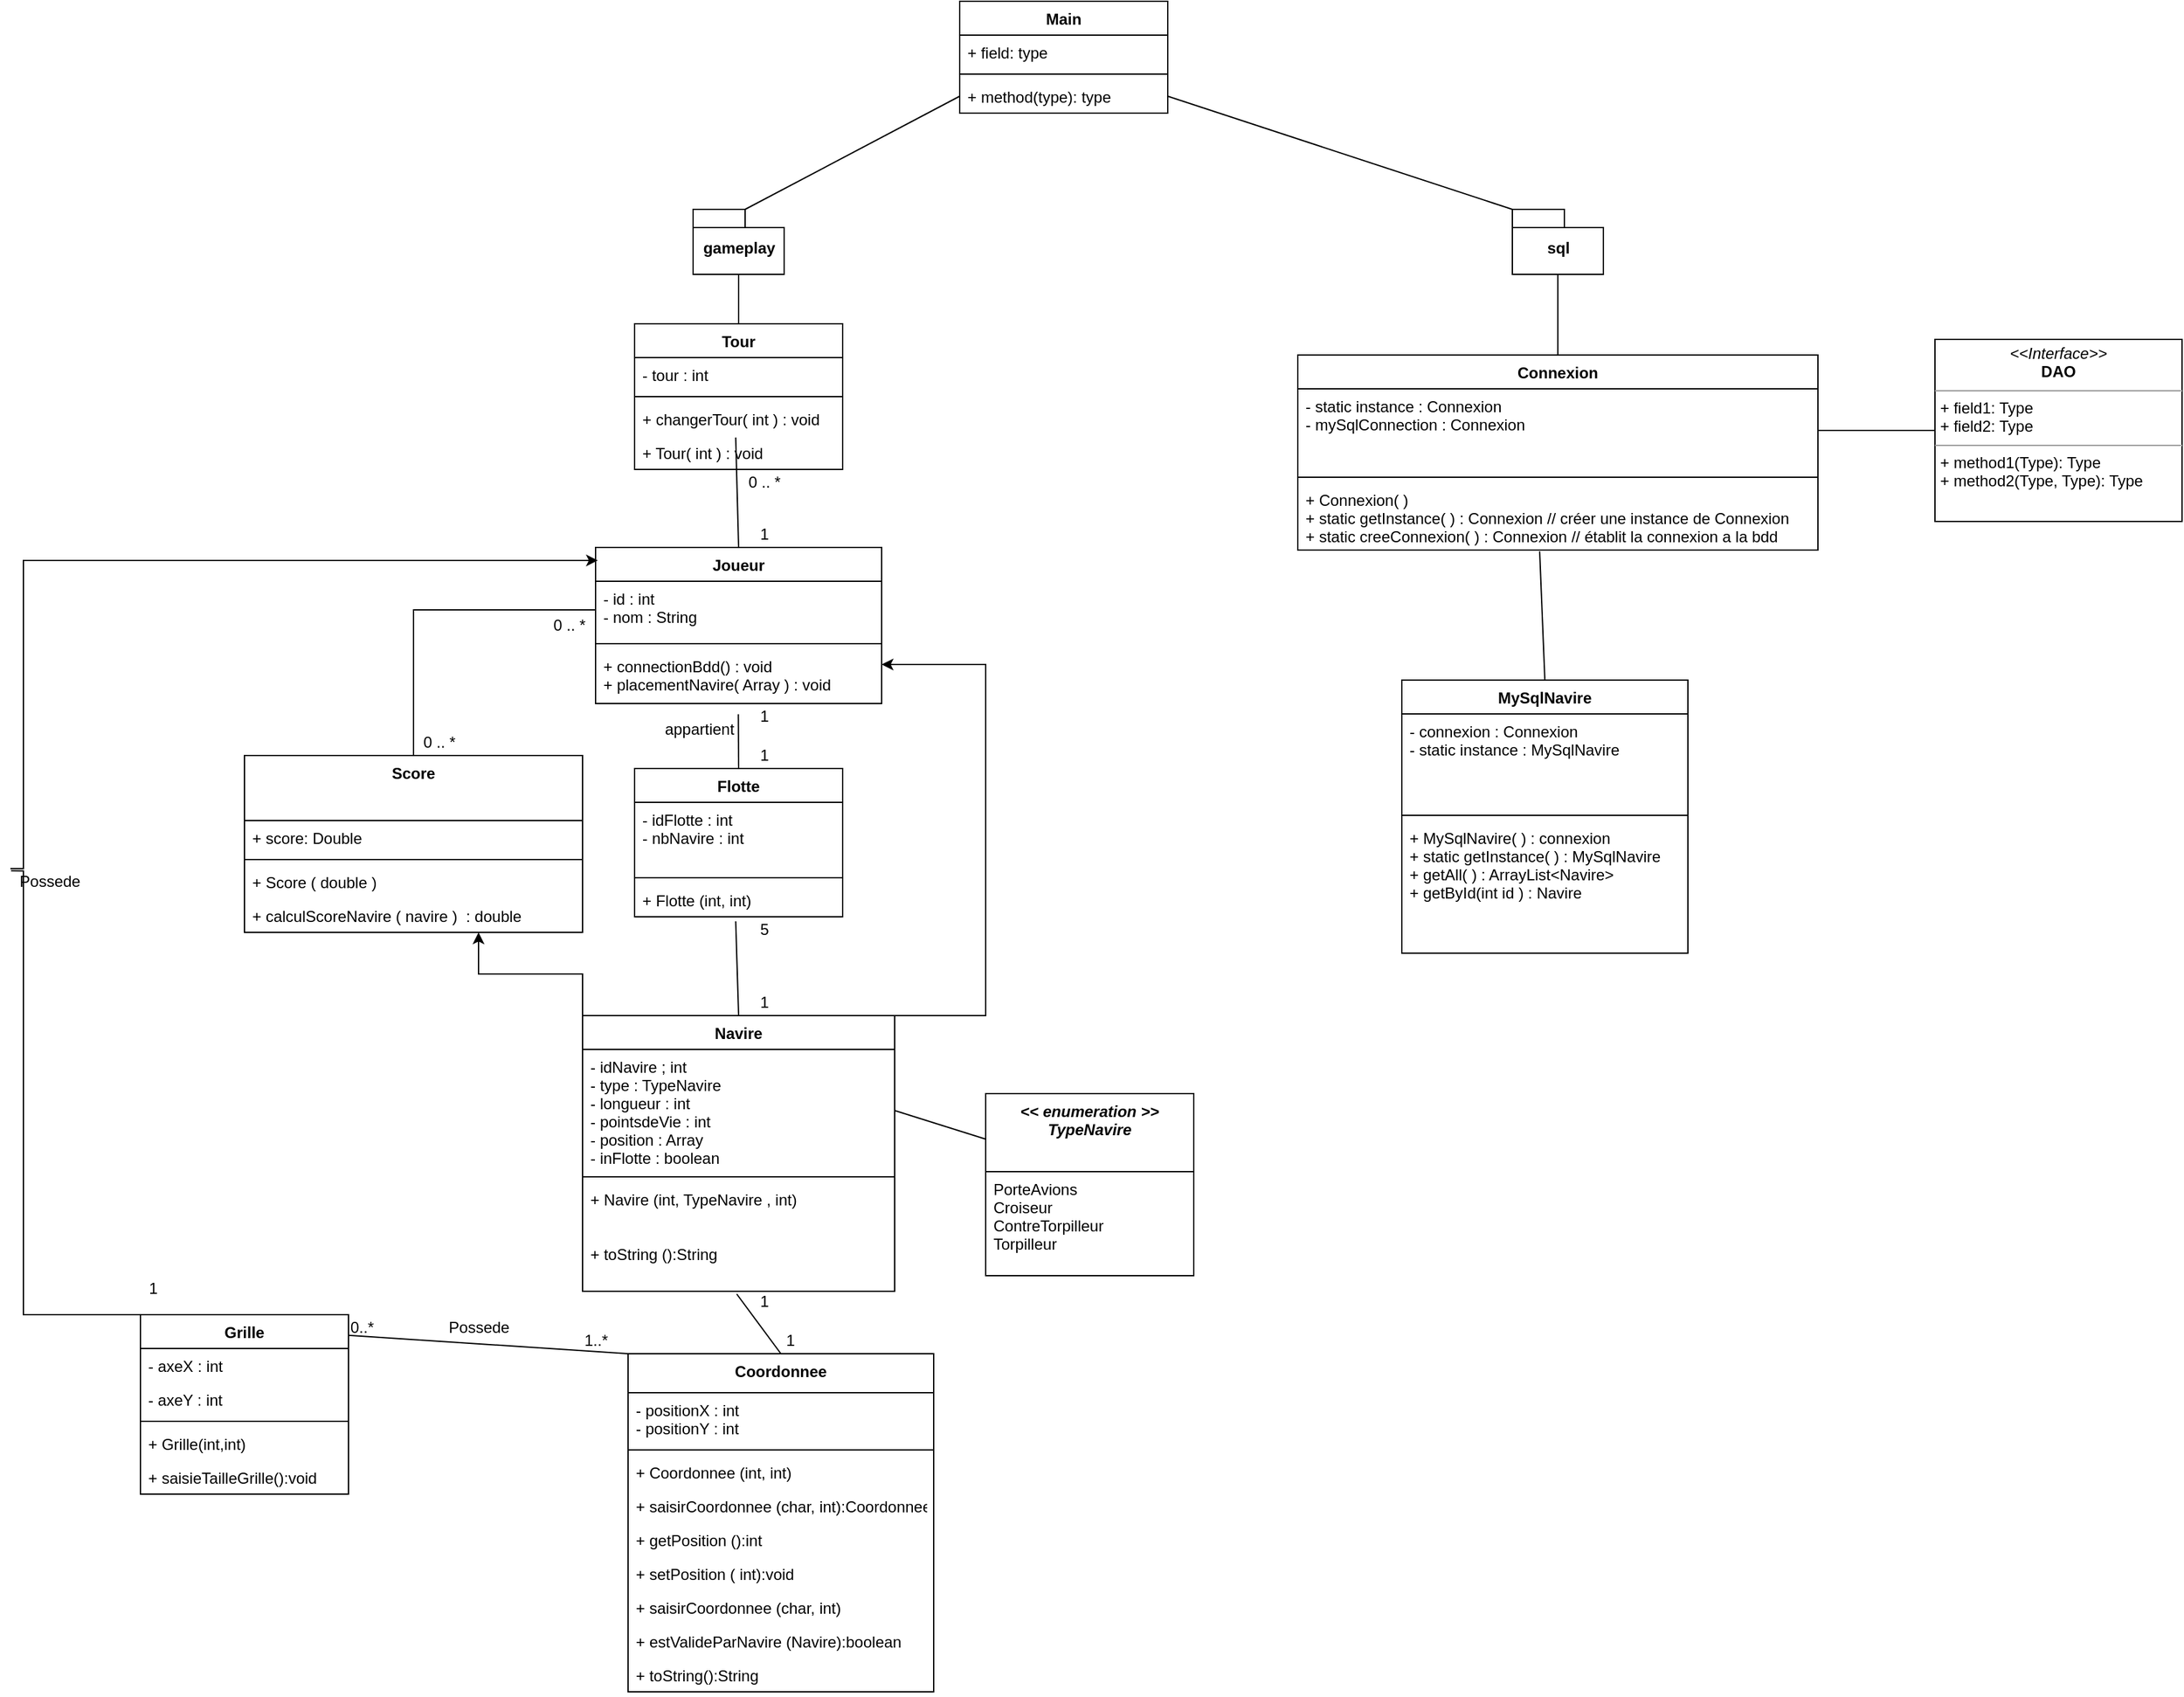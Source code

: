 <mxfile version="17.4.6" type="device"><diagram id="0ekgl28nBjPsTXbp1Ydq" name="Page-1"><mxGraphModel dx="2168" dy="2838" grid="1" gridSize="10" guides="1" tooltips="1" connect="1" arrows="1" fold="1" page="1" pageScale="1" pageWidth="2000" pageHeight="2000" math="0" shadow="0"><root><mxCell id="0"/><mxCell id="1" parent="0"/><mxCell id="a2zRWQRuPzv_TWOj0lHK-43" style="edgeStyle=orthogonalEdgeStyle;rounded=0;orthogonalLoop=1;jettySize=auto;html=1;exitX=1;exitY=0;exitDx=0;exitDy=0;entryX=1;entryY=0.75;entryDx=0;entryDy=0;" edge="1" parent="1" source="tgUJG-ExQQL3RQQDXWcK-1" target="tgUJG-ExQQL3RQQDXWcK-15"><mxGeometry relative="1" as="geometry"><mxPoint x="840" y="170" as="targetPoint"/><Array as="points"><mxPoint x="790" y="440"/><mxPoint x="790" y="170"/></Array></mxGeometry></mxCell><mxCell id="a2zRWQRuPzv_TWOj0lHK-46" style="edgeStyle=orthogonalEdgeStyle;rounded=0;orthogonalLoop=1;jettySize=auto;html=1;exitX=0;exitY=0;exitDx=0;exitDy=0;" edge="1" parent="1" source="tgUJG-ExQQL3RQQDXWcK-1" target="a2zRWQRuPzv_TWOj0lHK-45"><mxGeometry relative="1" as="geometry"><mxPoint x="330" y="390" as="targetPoint"/><Array as="points"><mxPoint x="480" y="408"/><mxPoint x="400" y="408"/></Array></mxGeometry></mxCell><mxCell id="tgUJG-ExQQL3RQQDXWcK-1" value="Navire" style="swimlane;fontStyle=1;align=center;verticalAlign=top;childLayout=stackLayout;horizontal=1;startSize=26;horizontalStack=0;resizeParent=1;resizeParentMax=0;resizeLast=0;collapsible=1;marginBottom=0;" parent="1" vertex="1"><mxGeometry x="480" y="440" width="240" height="212" as="geometry"/></mxCell><mxCell id="tgUJG-ExQQL3RQQDXWcK-2" value="- idNavire ; int&#xA;- type : TypeNavire&#xA;- longueur : int&#xA;- pointsdeVie : int&#xA;- position : Array&#xA;- inFlotte : boolean" style="text;strokeColor=none;fillColor=none;align=left;verticalAlign=top;spacingLeft=4;spacingRight=4;overflow=hidden;rotatable=0;points=[[0,0.5],[1,0.5]];portConstraint=eastwest;" parent="tgUJG-ExQQL3RQQDXWcK-1" vertex="1"><mxGeometry y="26" width="240" height="94" as="geometry"/></mxCell><mxCell id="tgUJG-ExQQL3RQQDXWcK-3" value="" style="line;strokeWidth=1;fillColor=none;align=left;verticalAlign=middle;spacingTop=-1;spacingLeft=3;spacingRight=3;rotatable=0;labelPosition=right;points=[];portConstraint=eastwest;" parent="tgUJG-ExQQL3RQQDXWcK-1" vertex="1"><mxGeometry y="120" width="240" height="8" as="geometry"/></mxCell><mxCell id="a2zRWQRuPzv_TWOj0lHK-41" value="+ Navire (int, TypeNavire , int)" style="text;strokeColor=none;fillColor=none;align=left;verticalAlign=top;spacingLeft=4;spacingRight=4;overflow=hidden;rotatable=0;points=[[0,0.5],[1,0.5]];portConstraint=eastwest;" vertex="1" parent="tgUJG-ExQQL3RQQDXWcK-1"><mxGeometry y="128" width="240" height="42" as="geometry"/></mxCell><mxCell id="tgUJG-ExQQL3RQQDXWcK-4" value="+ toString ():String" style="text;strokeColor=none;fillColor=none;align=left;verticalAlign=top;spacingLeft=4;spacingRight=4;overflow=hidden;rotatable=0;points=[[0,0.5],[1,0.5]];portConstraint=eastwest;" parent="tgUJG-ExQQL3RQQDXWcK-1" vertex="1"><mxGeometry y="170" width="240" height="42" as="geometry"/></mxCell><mxCell id="tgUJG-ExQQL3RQQDXWcK-7" value="&lt;&lt; enumeration &gt;&gt;&#xA;TypeNavire" style="swimlane;fontStyle=3;align=center;verticalAlign=top;childLayout=stackLayout;horizontal=1;startSize=60;horizontalStack=0;resizeParent=1;resizeParentMax=0;resizeLast=0;collapsible=1;marginBottom=0;" parent="1" vertex="1"><mxGeometry x="790" y="500" width="160" height="140" as="geometry"/></mxCell><mxCell id="tgUJG-ExQQL3RQQDXWcK-8" value="PorteAvions&#xA;Croiseur&#xA;ContreTorpilleur&#xA;Torpilleur" style="text;strokeColor=none;fillColor=none;align=left;verticalAlign=top;spacingLeft=4;spacingRight=4;overflow=hidden;rotatable=0;points=[[0,0.5],[1,0.5]];portConstraint=eastwest;" parent="tgUJG-ExQQL3RQQDXWcK-7" vertex="1"><mxGeometry y="60" width="160" height="80" as="geometry"/></mxCell><mxCell id="tgUJG-ExQQL3RQQDXWcK-11" value="Score" style="swimlane;fontStyle=1;align=center;verticalAlign=top;childLayout=stackLayout;horizontal=1;startSize=50;horizontalStack=0;resizeParent=1;resizeParentMax=0;resizeLast=0;collapsible=1;marginBottom=0;" parent="1" vertex="1"><mxGeometry x="220" y="240" width="260" height="136" as="geometry"/></mxCell><mxCell id="tgUJG-ExQQL3RQQDXWcK-12" value="+ score: Double" style="text;strokeColor=none;fillColor=none;align=left;verticalAlign=top;spacingLeft=4;spacingRight=4;overflow=hidden;rotatable=0;points=[[0,0.5],[1,0.5]];portConstraint=eastwest;" parent="tgUJG-ExQQL3RQQDXWcK-11" vertex="1"><mxGeometry y="50" width="260" height="26" as="geometry"/></mxCell><mxCell id="tgUJG-ExQQL3RQQDXWcK-13" value="" style="line;strokeWidth=1;fillColor=none;align=left;verticalAlign=middle;spacingTop=-1;spacingLeft=3;spacingRight=3;rotatable=0;labelPosition=right;points=[];portConstraint=eastwest;" parent="tgUJG-ExQQL3RQQDXWcK-11" vertex="1"><mxGeometry y="76" width="260" height="8" as="geometry"/></mxCell><mxCell id="tgUJG-ExQQL3RQQDXWcK-14" value="+ Score ( double ) " style="text;strokeColor=none;fillColor=none;align=left;verticalAlign=top;spacingLeft=4;spacingRight=4;overflow=hidden;rotatable=0;points=[[0,0.5],[1,0.5]];portConstraint=eastwest;" parent="tgUJG-ExQQL3RQQDXWcK-11" vertex="1"><mxGeometry y="84" width="260" height="26" as="geometry"/></mxCell><mxCell id="a2zRWQRuPzv_TWOj0lHK-45" value="+ calculScoreNavire ( navire )  : double" style="text;strokeColor=none;fillColor=none;align=left;verticalAlign=top;spacingLeft=4;spacingRight=4;overflow=hidden;rotatable=0;points=[[0,0.5],[1,0.5]];portConstraint=eastwest;" vertex="1" parent="tgUJG-ExQQL3RQQDXWcK-11"><mxGeometry y="110" width="260" height="26" as="geometry"/></mxCell><mxCell id="tgUJG-ExQQL3RQQDXWcK-15" value="Joueur" style="swimlane;fontStyle=1;align=center;verticalAlign=top;childLayout=stackLayout;horizontal=1;startSize=26;horizontalStack=0;resizeParent=1;resizeParentMax=0;resizeLast=0;collapsible=1;marginBottom=0;" parent="1" vertex="1"><mxGeometry x="490" y="80" width="220" height="120" as="geometry"/></mxCell><mxCell id="tgUJG-ExQQL3RQQDXWcK-16" value="- id : int&#xA;- nom : String" style="text;strokeColor=none;fillColor=none;align=left;verticalAlign=top;spacingLeft=4;spacingRight=4;overflow=hidden;rotatable=0;points=[[0,0.5],[1,0.5]];portConstraint=eastwest;" parent="tgUJG-ExQQL3RQQDXWcK-15" vertex="1"><mxGeometry y="26" width="220" height="44" as="geometry"/></mxCell><mxCell id="tgUJG-ExQQL3RQQDXWcK-17" value="" style="line;strokeWidth=1;fillColor=none;align=left;verticalAlign=middle;spacingTop=-1;spacingLeft=3;spacingRight=3;rotatable=0;labelPosition=right;points=[];portConstraint=eastwest;" parent="tgUJG-ExQQL3RQQDXWcK-15" vertex="1"><mxGeometry y="70" width="220" height="8" as="geometry"/></mxCell><mxCell id="tgUJG-ExQQL3RQQDXWcK-18" value="+ connectionBdd() : void&#xA;+ placementNavire( Array ) : void" style="text;strokeColor=none;fillColor=none;align=left;verticalAlign=top;spacingLeft=4;spacingRight=4;overflow=hidden;rotatable=0;points=[[0,0.5],[1,0.5]];portConstraint=eastwest;" parent="tgUJG-ExQQL3RQQDXWcK-15" vertex="1"><mxGeometry y="78" width="220" height="42" as="geometry"/></mxCell><mxCell id="tgUJG-ExQQL3RQQDXWcK-19" value="" style="endArrow=none;html=1;rounded=0;exitX=0.5;exitY=0;exitDx=0;exitDy=0;entryX=0;entryY=0.5;entryDx=0;entryDy=0;" parent="1" source="tgUJG-ExQQL3RQQDXWcK-11" target="tgUJG-ExQQL3RQQDXWcK-16" edge="1"><mxGeometry width="50" height="50" relative="1" as="geometry"><mxPoint x="460" y="230" as="sourcePoint"/><mxPoint x="570" y="240" as="targetPoint"/><Array as="points"><mxPoint x="350" y="128"/></Array></mxGeometry></mxCell><mxCell id="tgUJG-ExQQL3RQQDXWcK-21" value="" style="endArrow=none;html=1;rounded=0;exitX=0;exitY=0.25;exitDx=0;exitDy=0;entryX=1;entryY=0.5;entryDx=0;entryDy=0;" parent="1" source="tgUJG-ExQQL3RQQDXWcK-7" target="tgUJG-ExQQL3RQQDXWcK-2" edge="1"><mxGeometry width="50" height="50" relative="1" as="geometry"><mxPoint x="846.4" y="418.9" as="sourcePoint"/><mxPoint x="720.0" y="349.996" as="targetPoint"/><Array as="points"/></mxGeometry></mxCell><mxCell id="tgUJG-ExQQL3RQQDXWcK-22" value="Flotte" style="swimlane;fontStyle=1;align=center;verticalAlign=top;childLayout=stackLayout;horizontal=1;startSize=26;horizontalStack=0;resizeParent=1;resizeParentMax=0;resizeLast=0;collapsible=1;marginBottom=0;" parent="1" vertex="1"><mxGeometry x="520" y="250" width="160" height="114" as="geometry"/></mxCell><mxCell id="tgUJG-ExQQL3RQQDXWcK-23" value="- idFlotte : int&#xA;- nbNavire : int" style="text;strokeColor=none;fillColor=none;align=left;verticalAlign=top;spacingLeft=4;spacingRight=4;overflow=hidden;rotatable=0;points=[[0,0.5],[1,0.5]];portConstraint=eastwest;" parent="tgUJG-ExQQL3RQQDXWcK-22" vertex="1"><mxGeometry y="26" width="160" height="54" as="geometry"/></mxCell><mxCell id="tgUJG-ExQQL3RQQDXWcK-24" value="" style="line;strokeWidth=1;fillColor=none;align=left;verticalAlign=middle;spacingTop=-1;spacingLeft=3;spacingRight=3;rotatable=0;labelPosition=right;points=[];portConstraint=eastwest;" parent="tgUJG-ExQQL3RQQDXWcK-22" vertex="1"><mxGeometry y="80" width="160" height="8" as="geometry"/></mxCell><mxCell id="tgUJG-ExQQL3RQQDXWcK-25" value="+ Flotte (int, int)" style="text;strokeColor=none;fillColor=none;align=left;verticalAlign=top;spacingLeft=4;spacingRight=4;overflow=hidden;rotatable=0;points=[[0,0.5],[1,0.5]];portConstraint=eastwest;" parent="tgUJG-ExQQL3RQQDXWcK-22" vertex="1"><mxGeometry y="88" width="160" height="26" as="geometry"/></mxCell><mxCell id="tgUJG-ExQQL3RQQDXWcK-31" value="" style="endArrow=none;html=1;rounded=0;exitX=0.5;exitY=0;exitDx=0;exitDy=0;entryX=0.486;entryY=1.136;entryDx=0;entryDy=0;entryPerimeter=0;" parent="1" source="tgUJG-ExQQL3RQQDXWcK-1" target="tgUJG-ExQQL3RQQDXWcK-25" edge="1"><mxGeometry width="50" height="50" relative="1" as="geometry"><mxPoint x="580" y="320" as="sourcePoint"/><mxPoint x="630" y="270" as="targetPoint"/></mxGeometry></mxCell><mxCell id="tgUJG-ExQQL3RQQDXWcK-32" value="" style="endArrow=none;html=1;rounded=0;exitX=0.499;exitY=1.196;exitDx=0;exitDy=0;entryX=0.5;entryY=0;entryDx=0;entryDy=0;exitPerimeter=0;" parent="1" source="tgUJG-ExQQL3RQQDXWcK-18" target="tgUJG-ExQQL3RQQDXWcK-22" edge="1"><mxGeometry width="50" height="50" relative="1" as="geometry"><mxPoint x="722.24" y="450" as="sourcePoint"/><mxPoint x="720.0" y="369.536" as="targetPoint"/></mxGeometry></mxCell><mxCell id="tgUJG-ExQQL3RQQDXWcK-34" value="Tour" style="swimlane;fontStyle=1;align=center;verticalAlign=top;childLayout=stackLayout;horizontal=1;startSize=26;horizontalStack=0;resizeParent=1;resizeParentMax=0;resizeLast=0;collapsible=1;marginBottom=0;" parent="1" vertex="1"><mxGeometry x="520" y="-92" width="160" height="112" as="geometry"/></mxCell><mxCell id="tgUJG-ExQQL3RQQDXWcK-35" value="- tour : int" style="text;strokeColor=none;fillColor=none;align=left;verticalAlign=top;spacingLeft=4;spacingRight=4;overflow=hidden;rotatable=0;points=[[0,0.5],[1,0.5]];portConstraint=eastwest;" parent="tgUJG-ExQQL3RQQDXWcK-34" vertex="1"><mxGeometry y="26" width="160" height="26" as="geometry"/></mxCell><mxCell id="tgUJG-ExQQL3RQQDXWcK-36" value="" style="line;strokeWidth=1;fillColor=none;align=left;verticalAlign=middle;spacingTop=-1;spacingLeft=3;spacingRight=3;rotatable=0;labelPosition=right;points=[];portConstraint=eastwest;" parent="tgUJG-ExQQL3RQQDXWcK-34" vertex="1"><mxGeometry y="52" width="160" height="8" as="geometry"/></mxCell><mxCell id="tgUJG-ExQQL3RQQDXWcK-37" value="+ changerTour( int ) : void" style="text;strokeColor=none;fillColor=none;align=left;verticalAlign=top;spacingLeft=4;spacingRight=4;overflow=hidden;rotatable=0;points=[[0,0.5],[1,0.5]];portConstraint=eastwest;" parent="tgUJG-ExQQL3RQQDXWcK-34" vertex="1"><mxGeometry y="60" width="160" height="26" as="geometry"/></mxCell><mxCell id="a2zRWQRuPzv_TWOj0lHK-50" value="+ Tour( int ) : void" style="text;strokeColor=none;fillColor=none;align=left;verticalAlign=top;spacingLeft=4;spacingRight=4;overflow=hidden;rotatable=0;points=[[0,0.5],[1,0.5]];portConstraint=eastwest;" vertex="1" parent="tgUJG-ExQQL3RQQDXWcK-34"><mxGeometry y="86" width="160" height="26" as="geometry"/></mxCell><mxCell id="tgUJG-ExQQL3RQQDXWcK-38" value="" style="endArrow=none;html=1;rounded=0;exitX=0.486;exitY=1.055;exitDx=0;exitDy=0;exitPerimeter=0;entryX=0.5;entryY=0;entryDx=0;entryDy=0;" parent="1" source="tgUJG-ExQQL3RQQDXWcK-37" target="tgUJG-ExQQL3RQQDXWcK-15" edge="1"><mxGeometry width="50" height="50" relative="1" as="geometry"><mxPoint x="609.84" y="199.096" as="sourcePoint"/><mxPoint x="630" y="60" as="targetPoint"/></mxGeometry></mxCell><mxCell id="tgUJG-ExQQL3RQQDXWcK-45" value="Coordonnee" style="swimlane;fontStyle=1;align=center;verticalAlign=top;childLayout=stackLayout;horizontal=1;startSize=30;horizontalStack=0;resizeParent=1;resizeParentMax=0;resizeLast=0;collapsible=1;marginBottom=0;" parent="1" vertex="1"><mxGeometry x="515" y="700" width="235" height="260" as="geometry"/></mxCell><mxCell id="tgUJG-ExQQL3RQQDXWcK-46" value="- positionX : int&#xA;- positionY : int" style="text;strokeColor=none;fillColor=none;align=left;verticalAlign=top;spacingLeft=4;spacingRight=4;overflow=hidden;rotatable=0;points=[[0,0.5],[1,0.5]];portConstraint=eastwest;" parent="tgUJG-ExQQL3RQQDXWcK-45" vertex="1"><mxGeometry y="30" width="235" height="40" as="geometry"/></mxCell><mxCell id="tgUJG-ExQQL3RQQDXWcK-47" value="" style="line;strokeWidth=1;fillColor=none;align=left;verticalAlign=middle;spacingTop=-1;spacingLeft=3;spacingRight=3;rotatable=0;labelPosition=right;points=[];portConstraint=eastwest;" parent="tgUJG-ExQQL3RQQDXWcK-45" vertex="1"><mxGeometry y="70" width="235" height="8" as="geometry"/></mxCell><mxCell id="a2zRWQRuPzv_TWOj0lHK-19" value="+ Coordonnee (int, int)" style="text;strokeColor=none;fillColor=none;align=left;verticalAlign=top;spacingLeft=4;spacingRight=4;overflow=hidden;rotatable=0;points=[[0,0.5],[1,0.5]];portConstraint=eastwest;" vertex="1" parent="tgUJG-ExQQL3RQQDXWcK-45"><mxGeometry y="78" width="235" height="26" as="geometry"/></mxCell><mxCell id="tgUJG-ExQQL3RQQDXWcK-48" value="+ saisirCoordonnee (char, int):Coordonnee" style="text;strokeColor=none;fillColor=none;align=left;verticalAlign=top;spacingLeft=4;spacingRight=4;overflow=hidden;rotatable=0;points=[[0,0.5],[1,0.5]];portConstraint=eastwest;" parent="tgUJG-ExQQL3RQQDXWcK-45" vertex="1"><mxGeometry y="104" width="235" height="26" as="geometry"/></mxCell><mxCell id="a2zRWQRuPzv_TWOj0lHK-36" value="+ getPosition ():int" style="text;strokeColor=none;fillColor=none;align=left;verticalAlign=top;spacingLeft=4;spacingRight=4;overflow=hidden;rotatable=0;points=[[0,0.5],[1,0.5]];portConstraint=eastwest;" vertex="1" parent="tgUJG-ExQQL3RQQDXWcK-45"><mxGeometry y="130" width="235" height="26" as="geometry"/></mxCell><mxCell id="a2zRWQRuPzv_TWOj0lHK-35" value="+ setPosition ( int):void" style="text;strokeColor=none;fillColor=none;align=left;verticalAlign=top;spacingLeft=4;spacingRight=4;overflow=hidden;rotatable=0;points=[[0,0.5],[1,0.5]];portConstraint=eastwest;" vertex="1" parent="tgUJG-ExQQL3RQQDXWcK-45"><mxGeometry y="156" width="235" height="26" as="geometry"/></mxCell><mxCell id="a2zRWQRuPzv_TWOj0lHK-33" value="+ saisirCoordonnee (char, int)" style="text;strokeColor=none;fillColor=none;align=left;verticalAlign=top;spacingLeft=4;spacingRight=4;overflow=hidden;rotatable=0;points=[[0,0.5],[1,0.5]];portConstraint=eastwest;" vertex="1" parent="tgUJG-ExQQL3RQQDXWcK-45"><mxGeometry y="182" width="235" height="26" as="geometry"/></mxCell><mxCell id="a2zRWQRuPzv_TWOj0lHK-34" value="+ estValideParNavire (Navire):boolean" style="text;strokeColor=none;fillColor=none;align=left;verticalAlign=top;spacingLeft=4;spacingRight=4;overflow=hidden;rotatable=0;points=[[0,0.5],[1,0.5]];portConstraint=eastwest;" vertex="1" parent="tgUJG-ExQQL3RQQDXWcK-45"><mxGeometry y="208" width="235" height="26" as="geometry"/></mxCell><mxCell id="a2zRWQRuPzv_TWOj0lHK-20" value="+ toString():String" style="text;strokeColor=none;fillColor=none;align=left;verticalAlign=top;spacingLeft=4;spacingRight=4;overflow=hidden;rotatable=0;points=[[0,0.5],[1,0.5]];portConstraint=eastwest;" vertex="1" parent="tgUJG-ExQQL3RQQDXWcK-45"><mxGeometry y="234" width="235" height="26" as="geometry"/></mxCell><mxCell id="tgUJG-ExQQL3RQQDXWcK-49" value="" style="endArrow=none;html=1;rounded=0;exitX=0.5;exitY=0;exitDx=0;exitDy=0;entryX=0.494;entryY=1.051;entryDx=0;entryDy=0;entryPerimeter=0;" parent="1" source="tgUJG-ExQQL3RQQDXWcK-45" target="tgUJG-ExQQL3RQQDXWcK-4" edge="1"><mxGeometry width="50" height="50" relative="1" as="geometry"><mxPoint x="420" y="510" as="sourcePoint"/><mxPoint x="470" y="460" as="targetPoint"/></mxGeometry></mxCell><mxCell id="ihAg2w8nm_q02ijsFkxA-1" value="0 .. *" style="text;html=1;strokeColor=none;fillColor=none;align=center;verticalAlign=middle;whiteSpace=wrap;rounded=0;" parent="1" vertex="1"><mxGeometry x="600" y="20" width="40" height="20" as="geometry"/></mxCell><mxCell id="ihAg2w8nm_q02ijsFkxA-2" value="1" style="text;html=1;strokeColor=none;fillColor=none;align=center;verticalAlign=middle;whiteSpace=wrap;rounded=0;" parent="1" vertex="1"><mxGeometry x="600" y="60" width="40" height="20" as="geometry"/></mxCell><mxCell id="ihAg2w8nm_q02ijsFkxA-3" value="0 .. *" style="text;html=1;strokeColor=none;fillColor=none;align=center;verticalAlign=middle;whiteSpace=wrap;rounded=0;" parent="1" vertex="1"><mxGeometry x="450" y="130" width="40" height="20" as="geometry"/></mxCell><mxCell id="ihAg2w8nm_q02ijsFkxA-4" value="0 .. *" style="text;html=1;strokeColor=none;fillColor=none;align=center;verticalAlign=middle;whiteSpace=wrap;rounded=0;" parent="1" vertex="1"><mxGeometry x="350" y="220" width="40" height="20" as="geometry"/></mxCell><mxCell id="ihAg2w8nm_q02ijsFkxA-5" value="1" style="text;html=1;strokeColor=none;fillColor=none;align=center;verticalAlign=middle;whiteSpace=wrap;rounded=0;" parent="1" vertex="1"><mxGeometry x="600" y="200" width="40" height="20" as="geometry"/></mxCell><mxCell id="ihAg2w8nm_q02ijsFkxA-6" value="appartient" style="text;html=1;strokeColor=none;fillColor=none;align=center;verticalAlign=middle;whiteSpace=wrap;rounded=0;" parent="1" vertex="1"><mxGeometry x="550" y="210" width="40" height="20" as="geometry"/></mxCell><mxCell id="ihAg2w8nm_q02ijsFkxA-7" value="1" style="text;html=1;strokeColor=none;fillColor=none;align=center;verticalAlign=middle;whiteSpace=wrap;rounded=0;" parent="1" vertex="1"><mxGeometry x="600" y="230" width="40" height="20" as="geometry"/></mxCell><mxCell id="ihAg2w8nm_q02ijsFkxA-8" value="5" style="text;html=1;strokeColor=none;fillColor=none;align=center;verticalAlign=middle;whiteSpace=wrap;rounded=0;" parent="1" vertex="1"><mxGeometry x="600" y="364" width="40" height="20" as="geometry"/></mxCell><mxCell id="ihAg2w8nm_q02ijsFkxA-9" value="1" style="text;html=1;strokeColor=none;fillColor=none;align=center;verticalAlign=middle;whiteSpace=wrap;rounded=0;" parent="1" vertex="1"><mxGeometry x="600" y="420" width="40" height="20" as="geometry"/></mxCell><mxCell id="ihAg2w8nm_q02ijsFkxA-10" value="1" style="text;html=1;strokeColor=none;fillColor=none;align=center;verticalAlign=middle;whiteSpace=wrap;rounded=0;" parent="1" vertex="1"><mxGeometry x="620" y="680" width="40" height="20" as="geometry"/></mxCell><mxCell id="ihAg2w8nm_q02ijsFkxA-11" value="1" style="text;html=1;strokeColor=none;fillColor=none;align=center;verticalAlign=middle;whiteSpace=wrap;rounded=0;" parent="1" vertex="1"><mxGeometry x="600" y="650" width="40" height="20" as="geometry"/></mxCell><mxCell id="b31PKhstOXHylpMESHeM-1" value="gameplay" style="shape=folder;fontStyle=1;spacingTop=10;tabWidth=40;tabHeight=14;tabPosition=left;html=1;" parent="1" vertex="1"><mxGeometry x="565" y="-180" width="70" height="50" as="geometry"/></mxCell><mxCell id="b31PKhstOXHylpMESHeM-3" value="sql" style="shape=folder;fontStyle=1;spacingTop=10;tabWidth=40;tabHeight=14;tabPosition=left;html=1;" parent="1" vertex="1"><mxGeometry x="1195" y="-180" width="70" height="50" as="geometry"/></mxCell><mxCell id="b31PKhstOXHylpMESHeM-4" value="Connexion" style="swimlane;fontStyle=1;align=center;verticalAlign=top;childLayout=stackLayout;horizontal=1;startSize=26;horizontalStack=0;resizeParent=1;resizeParentMax=0;resizeLast=0;collapsible=1;marginBottom=0;" parent="1" vertex="1"><mxGeometry x="1030" y="-68" width="400" height="150" as="geometry"/></mxCell><mxCell id="b31PKhstOXHylpMESHeM-5" value="- static instance : Connexion&#xA;- mySqlConnection : Connexion" style="text;strokeColor=none;fillColor=none;align=left;verticalAlign=top;spacingLeft=4;spacingRight=4;overflow=hidden;rotatable=0;points=[[0,0.5],[1,0.5]];portConstraint=eastwest;" parent="b31PKhstOXHylpMESHeM-4" vertex="1"><mxGeometry y="26" width="400" height="64" as="geometry"/></mxCell><mxCell id="b31PKhstOXHylpMESHeM-6" value="" style="line;strokeWidth=1;fillColor=none;align=left;verticalAlign=middle;spacingTop=-1;spacingLeft=3;spacingRight=3;rotatable=0;labelPosition=right;points=[];portConstraint=eastwest;" parent="b31PKhstOXHylpMESHeM-4" vertex="1"><mxGeometry y="90" width="400" height="8" as="geometry"/></mxCell><mxCell id="b31PKhstOXHylpMESHeM-7" value="+ Connexion( )&#xA;+ static getInstance( ) : Connexion // créer une instance de Connexion&#xA;+ static creeConnexion( ) : Connexion // établit la connexion a la bdd" style="text;strokeColor=none;fillColor=none;align=left;verticalAlign=top;spacingLeft=4;spacingRight=4;overflow=hidden;rotatable=0;points=[[0,0.5],[1,0.5]];portConstraint=eastwest;" parent="b31PKhstOXHylpMESHeM-4" vertex="1"><mxGeometry y="98" width="400" height="52" as="geometry"/></mxCell><mxCell id="b31PKhstOXHylpMESHeM-8" value="&lt;p style=&quot;margin: 0px ; margin-top: 4px ; text-align: center&quot;&gt;&lt;i&gt;&amp;lt;&amp;lt;Interface&amp;gt;&amp;gt;&lt;/i&gt;&lt;br&gt;&lt;b&gt;DAO&lt;/b&gt;&lt;/p&gt;&lt;hr size=&quot;1&quot;&gt;&lt;p style=&quot;margin: 0px ; margin-left: 4px&quot;&gt;+ field1: Type&lt;br&gt;+ field2: Type&lt;/p&gt;&lt;hr size=&quot;1&quot;&gt;&lt;p style=&quot;margin: 0px ; margin-left: 4px&quot;&gt;+ method1(Type): Type&lt;br&gt;+ method2(Type, Type): Type&lt;/p&gt;" style="verticalAlign=top;align=left;overflow=fill;fontSize=12;fontFamily=Helvetica;html=1;" parent="1" vertex="1"><mxGeometry x="1520" y="-80" width="190" height="140" as="geometry"/></mxCell><mxCell id="b31PKhstOXHylpMESHeM-9" value="MySqlNavire" style="swimlane;fontStyle=1;align=center;verticalAlign=top;childLayout=stackLayout;horizontal=1;startSize=26;horizontalStack=0;resizeParent=1;resizeParentMax=0;resizeLast=0;collapsible=1;marginBottom=0;" parent="1" vertex="1"><mxGeometry x="1110" y="182" width="220" height="210" as="geometry"/></mxCell><mxCell id="b31PKhstOXHylpMESHeM-10" value="- connexion : Connexion&#xA;- static instance : MySqlNavire" style="text;strokeColor=none;fillColor=none;align=left;verticalAlign=top;spacingLeft=4;spacingRight=4;overflow=hidden;rotatable=0;points=[[0,0.5],[1,0.5]];portConstraint=eastwest;" parent="b31PKhstOXHylpMESHeM-9" vertex="1"><mxGeometry y="26" width="220" height="74" as="geometry"/></mxCell><mxCell id="b31PKhstOXHylpMESHeM-11" value="" style="line;strokeWidth=1;fillColor=none;align=left;verticalAlign=middle;spacingTop=-1;spacingLeft=3;spacingRight=3;rotatable=0;labelPosition=right;points=[];portConstraint=eastwest;" parent="b31PKhstOXHylpMESHeM-9" vertex="1"><mxGeometry y="100" width="220" height="8" as="geometry"/></mxCell><mxCell id="b31PKhstOXHylpMESHeM-12" value="+ MySqlNavire( ) : connexion&#xA;+ static getInstance( ) : MySqlNavire&#xA;+ getAll( ) : ArrayList&lt;Navire&gt;&#xA;+ getById(int id ) : Navire" style="text;strokeColor=none;fillColor=none;align=left;verticalAlign=top;spacingLeft=4;spacingRight=4;overflow=hidden;rotatable=0;points=[[0,0.5],[1,0.5]];portConstraint=eastwest;" parent="b31PKhstOXHylpMESHeM-9" vertex="1"><mxGeometry y="108" width="220" height="102" as="geometry"/></mxCell><mxCell id="b31PKhstOXHylpMESHeM-13" value="Main" style="swimlane;fontStyle=1;align=center;verticalAlign=top;childLayout=stackLayout;horizontal=1;startSize=26;horizontalStack=0;resizeParent=1;resizeParentMax=0;resizeLast=0;collapsible=1;marginBottom=0;" parent="1" vertex="1"><mxGeometry x="770" y="-340" width="160" height="86" as="geometry"/></mxCell><mxCell id="b31PKhstOXHylpMESHeM-14" value="+ field: type" style="text;strokeColor=none;fillColor=none;align=left;verticalAlign=top;spacingLeft=4;spacingRight=4;overflow=hidden;rotatable=0;points=[[0,0.5],[1,0.5]];portConstraint=eastwest;" parent="b31PKhstOXHylpMESHeM-13" vertex="1"><mxGeometry y="26" width="160" height="26" as="geometry"/></mxCell><mxCell id="b31PKhstOXHylpMESHeM-15" value="" style="line;strokeWidth=1;fillColor=none;align=left;verticalAlign=middle;spacingTop=-1;spacingLeft=3;spacingRight=3;rotatable=0;labelPosition=right;points=[];portConstraint=eastwest;" parent="b31PKhstOXHylpMESHeM-13" vertex="1"><mxGeometry y="52" width="160" height="8" as="geometry"/></mxCell><mxCell id="b31PKhstOXHylpMESHeM-16" value="+ method(type): type" style="text;strokeColor=none;fillColor=none;align=left;verticalAlign=top;spacingLeft=4;spacingRight=4;overflow=hidden;rotatable=0;points=[[0,0.5],[1,0.5]];portConstraint=eastwest;" parent="b31PKhstOXHylpMESHeM-13" vertex="1"><mxGeometry y="60" width="160" height="26" as="geometry"/></mxCell><mxCell id="b31PKhstOXHylpMESHeM-17" value="" style="endArrow=none;html=1;rounded=0;entryX=0.465;entryY=1.019;entryDx=0;entryDy=0;entryPerimeter=0;exitX=0.5;exitY=0;exitDx=0;exitDy=0;" parent="1" source="b31PKhstOXHylpMESHeM-9" target="b31PKhstOXHylpMESHeM-7" edge="1"><mxGeometry width="50" height="50" relative="1" as="geometry"><mxPoint x="1140" y="152" as="sourcePoint"/><mxPoint x="1190" y="102" as="targetPoint"/></mxGeometry></mxCell><mxCell id="b31PKhstOXHylpMESHeM-18" value="" style="endArrow=none;html=1;rounded=0;entryX=0;entryY=0.5;entryDx=0;entryDy=0;exitX=1;exitY=0.5;exitDx=0;exitDy=0;" parent="1" source="b31PKhstOXHylpMESHeM-5" target="b31PKhstOXHylpMESHeM-8" edge="1"><mxGeometry width="50" height="50" relative="1" as="geometry"><mxPoint x="1230" y="192" as="sourcePoint"/><mxPoint x="1226" y="92.988" as="targetPoint"/></mxGeometry></mxCell><mxCell id="b31PKhstOXHylpMESHeM-19" value="" style="endArrow=none;html=1;rounded=0;exitX=0;exitY=0;exitDx=40;exitDy=0;exitPerimeter=0;entryX=0;entryY=0.5;entryDx=0;entryDy=0;" parent="1" source="b31PKhstOXHylpMESHeM-1" target="b31PKhstOXHylpMESHeM-16" edge="1"><mxGeometry width="50" height="50" relative="1" as="geometry"><mxPoint x="850" y="-220" as="sourcePoint"/><mxPoint x="900" y="-270" as="targetPoint"/></mxGeometry></mxCell><mxCell id="b31PKhstOXHylpMESHeM-20" value="" style="endArrow=none;html=1;rounded=0;exitX=0;exitY=0;exitDx=0;exitDy=0;exitPerimeter=0;entryX=1;entryY=0.5;entryDx=0;entryDy=0;" parent="1" source="b31PKhstOXHylpMESHeM-3" target="b31PKhstOXHylpMESHeM-16" edge="1"><mxGeometry width="50" height="50" relative="1" as="geometry"><mxPoint x="620" y="-170" as="sourcePoint"/><mxPoint x="780" y="-257" as="targetPoint"/></mxGeometry></mxCell><mxCell id="b31PKhstOXHylpMESHeM-21" value="" style="endArrow=none;html=1;rounded=0;entryX=0.5;entryY=1;entryDx=0;entryDy=0;entryPerimeter=0;exitX=0.5;exitY=0;exitDx=0;exitDy=0;" parent="1" source="tgUJG-ExQQL3RQQDXWcK-34" target="b31PKhstOXHylpMESHeM-1" edge="1"><mxGeometry width="50" height="50" relative="1" as="geometry"><mxPoint x="880" y="-20" as="sourcePoint"/><mxPoint x="930" y="-70" as="targetPoint"/></mxGeometry></mxCell><mxCell id="b31PKhstOXHylpMESHeM-22" value="" style="endArrow=none;html=1;rounded=0;entryX=0.5;entryY=1;entryDx=0;entryDy=0;entryPerimeter=0;exitX=0.5;exitY=0;exitDx=0;exitDy=0;" parent="1" source="b31PKhstOXHylpMESHeM-4" target="b31PKhstOXHylpMESHeM-3" edge="1"><mxGeometry width="50" height="50" relative="1" as="geometry"><mxPoint x="610" y="-60" as="sourcePoint"/><mxPoint x="615" y="-120" as="targetPoint"/></mxGeometry></mxCell><mxCell id="a2zRWQRuPzv_TWOj0lHK-44" style="edgeStyle=orthogonalEdgeStyle;rounded=0;orthogonalLoop=1;jettySize=auto;html=1;exitX=0;exitY=0;exitDx=0;exitDy=0;entryX=0.008;entryY=0.083;entryDx=0;entryDy=0;entryPerimeter=0;startArrow=none;" edge="1" parent="1" source="a2zRWQRuPzv_TWOj0lHK-48" target="tgUJG-ExQQL3RQQDXWcK-15"><mxGeometry relative="1" as="geometry"><mxPoint x="50" y="37.895" as="targetPoint"/><Array as="points"><mxPoint x="50" y="90"/></Array></mxGeometry></mxCell><mxCell id="a2zRWQRuPzv_TWOj0lHK-4" value="Grille" style="swimlane;fontStyle=1;align=center;verticalAlign=top;childLayout=stackLayout;horizontal=1;startSize=26;horizontalStack=0;resizeParent=1;resizeParentMax=0;resizeLast=0;collapsible=1;marginBottom=0;" vertex="1" parent="1"><mxGeometry x="140" y="670" width="160" height="138" as="geometry"/></mxCell><mxCell id="a2zRWQRuPzv_TWOj0lHK-5" value="- axeX : int" style="text;strokeColor=none;fillColor=none;align=left;verticalAlign=top;spacingLeft=4;spacingRight=4;overflow=hidden;rotatable=0;points=[[0,0.5],[1,0.5]];portConstraint=eastwest;" vertex="1" parent="a2zRWQRuPzv_TWOj0lHK-4"><mxGeometry y="26" width="160" height="26" as="geometry"/></mxCell><mxCell id="a2zRWQRuPzv_TWOj0lHK-9" value="- axeY : int" style="text;strokeColor=none;fillColor=none;align=left;verticalAlign=top;spacingLeft=4;spacingRight=4;overflow=hidden;rotatable=0;points=[[0,0.5],[1,0.5]];portConstraint=eastwest;" vertex="1" parent="a2zRWQRuPzv_TWOj0lHK-4"><mxGeometry y="52" width="160" height="26" as="geometry"/></mxCell><mxCell id="a2zRWQRuPzv_TWOj0lHK-6" value="" style="line;strokeWidth=1;fillColor=none;align=left;verticalAlign=middle;spacingTop=-1;spacingLeft=3;spacingRight=3;rotatable=0;labelPosition=right;points=[];portConstraint=eastwest;" vertex="1" parent="a2zRWQRuPzv_TWOj0lHK-4"><mxGeometry y="78" width="160" height="8" as="geometry"/></mxCell><mxCell id="a2zRWQRuPzv_TWOj0lHK-7" value="+ Grille(int,int)" style="text;strokeColor=none;fillColor=none;align=left;verticalAlign=top;spacingLeft=4;spacingRight=4;overflow=hidden;rotatable=0;points=[[0,0.5],[1,0.5]];portConstraint=eastwest;" vertex="1" parent="a2zRWQRuPzv_TWOj0lHK-4"><mxGeometry y="86" width="160" height="26" as="geometry"/></mxCell><mxCell id="a2zRWQRuPzv_TWOj0lHK-10" value="+ saisieTailleGrille():void" style="text;strokeColor=none;fillColor=none;align=left;verticalAlign=top;spacingLeft=4;spacingRight=4;overflow=hidden;rotatable=0;points=[[0,0.5],[1,0.5]];portConstraint=eastwest;" vertex="1" parent="a2zRWQRuPzv_TWOj0lHK-4"><mxGeometry y="112" width="160" height="26" as="geometry"/></mxCell><mxCell id="a2zRWQRuPzv_TWOj0lHK-37" value="" style="endArrow=none;html=1;rounded=0;exitX=0;exitY=0;exitDx=0;exitDy=0;entryX=1;entryY=0.115;entryDx=0;entryDy=0;entryPerimeter=0;" edge="1" parent="1" source="tgUJG-ExQQL3RQQDXWcK-45" target="a2zRWQRuPzv_TWOj0lHK-4"><mxGeometry width="50" height="50" relative="1" as="geometry"><mxPoint x="515" y="688.93" as="sourcePoint"/><mxPoint x="481.06" y="631.072" as="targetPoint"/></mxGeometry></mxCell><mxCell id="a2zRWQRuPzv_TWOj0lHK-38" value="Possede" style="text;html=1;align=center;verticalAlign=middle;resizable=0;points=[];autosize=1;strokeColor=none;fillColor=none;" vertex="1" parent="1"><mxGeometry x="370" y="670" width="60" height="20" as="geometry"/></mxCell><mxCell id="a2zRWQRuPzv_TWOj0lHK-39" value="1..*" style="text;html=1;align=center;verticalAlign=middle;resizable=0;points=[];autosize=1;strokeColor=none;fillColor=none;" vertex="1" parent="1"><mxGeometry x="475" y="680" width="30" height="20" as="geometry"/></mxCell><mxCell id="a2zRWQRuPzv_TWOj0lHK-40" value="0..*" style="text;html=1;align=center;verticalAlign=middle;resizable=0;points=[];autosize=1;strokeColor=none;fillColor=none;" vertex="1" parent="1"><mxGeometry x="295" y="670" width="30" height="20" as="geometry"/></mxCell><mxCell id="a2zRWQRuPzv_TWOj0lHK-47" value="1" style="text;html=1;strokeColor=none;fillColor=none;align=center;verticalAlign=middle;whiteSpace=wrap;rounded=0;" vertex="1" parent="1"><mxGeometry x="130" y="640" width="40" height="20" as="geometry"/></mxCell><mxCell id="a2zRWQRuPzv_TWOj0lHK-48" value="Possede" style="text;html=1;align=center;verticalAlign=middle;resizable=0;points=[];autosize=1;strokeColor=none;fillColor=none;" vertex="1" parent="1"><mxGeometry x="40" y="327" width="60" height="20" as="geometry"/></mxCell><mxCell id="a2zRWQRuPzv_TWOj0lHK-49" value="" style="edgeStyle=orthogonalEdgeStyle;rounded=0;orthogonalLoop=1;jettySize=auto;html=1;exitX=0;exitY=0;exitDx=0;exitDy=0;entryX=0.008;entryY=0.083;entryDx=0;entryDy=0;entryPerimeter=0;endArrow=none;" edge="1" parent="1" source="a2zRWQRuPzv_TWOj0lHK-4" target="a2zRWQRuPzv_TWOj0lHK-48"><mxGeometry relative="1" as="geometry"><mxPoint x="491.76" y="89.96" as="targetPoint"/><mxPoint x="140" y="670.0" as="sourcePoint"/><Array as="points"><mxPoint x="50" y="670"/><mxPoint x="50" y="329"/></Array></mxGeometry></mxCell></root></mxGraphModel></diagram></mxfile>